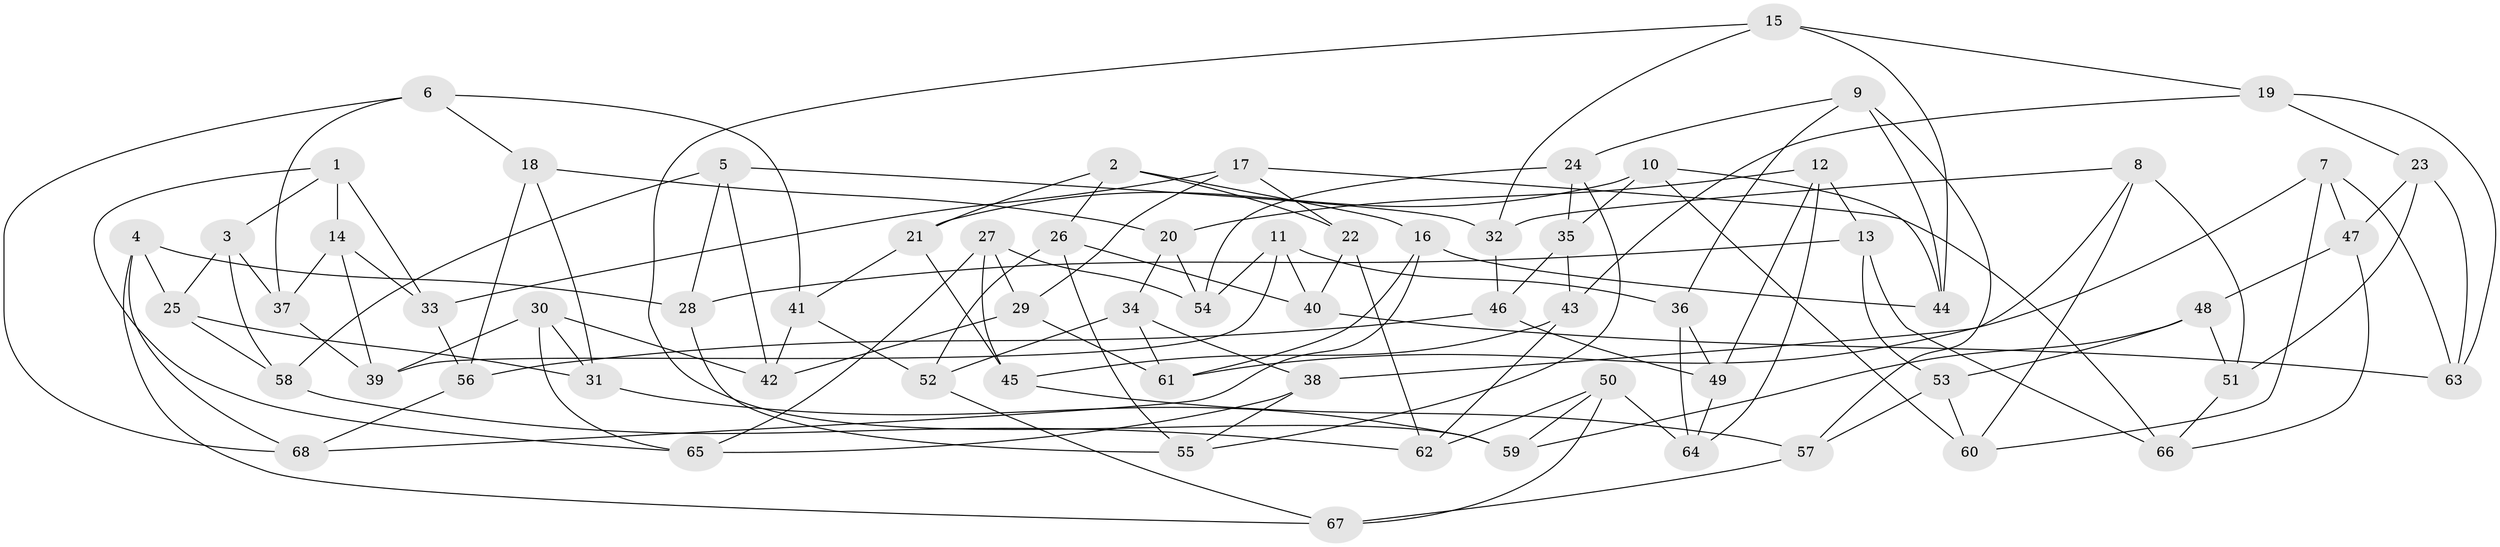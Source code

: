 // Generated by graph-tools (version 1.1) at 2025/56/03/09/25 04:56:28]
// undirected, 68 vertices, 136 edges
graph export_dot {
graph [start="1"]
  node [color=gray90,style=filled];
  1;
  2;
  3;
  4;
  5;
  6;
  7;
  8;
  9;
  10;
  11;
  12;
  13;
  14;
  15;
  16;
  17;
  18;
  19;
  20;
  21;
  22;
  23;
  24;
  25;
  26;
  27;
  28;
  29;
  30;
  31;
  32;
  33;
  34;
  35;
  36;
  37;
  38;
  39;
  40;
  41;
  42;
  43;
  44;
  45;
  46;
  47;
  48;
  49;
  50;
  51;
  52;
  53;
  54;
  55;
  56;
  57;
  58;
  59;
  60;
  61;
  62;
  63;
  64;
  65;
  66;
  67;
  68;
  1 -- 3;
  1 -- 33;
  1 -- 65;
  1 -- 14;
  2 -- 21;
  2 -- 16;
  2 -- 26;
  2 -- 22;
  3 -- 58;
  3 -- 25;
  3 -- 37;
  4 -- 67;
  4 -- 28;
  4 -- 68;
  4 -- 25;
  5 -- 28;
  5 -- 58;
  5 -- 32;
  5 -- 42;
  6 -- 37;
  6 -- 41;
  6 -- 68;
  6 -- 18;
  7 -- 63;
  7 -- 61;
  7 -- 47;
  7 -- 60;
  8 -- 60;
  8 -- 32;
  8 -- 51;
  8 -- 38;
  9 -- 44;
  9 -- 36;
  9 -- 57;
  9 -- 24;
  10 -- 44;
  10 -- 60;
  10 -- 21;
  10 -- 35;
  11 -- 40;
  11 -- 39;
  11 -- 36;
  11 -- 54;
  12 -- 20;
  12 -- 64;
  12 -- 49;
  12 -- 13;
  13 -- 28;
  13 -- 66;
  13 -- 53;
  14 -- 33;
  14 -- 37;
  14 -- 39;
  15 -- 59;
  15 -- 19;
  15 -- 32;
  15 -- 44;
  16 -- 68;
  16 -- 61;
  16 -- 44;
  17 -- 22;
  17 -- 66;
  17 -- 29;
  17 -- 33;
  18 -- 56;
  18 -- 31;
  18 -- 20;
  19 -- 43;
  19 -- 23;
  19 -- 63;
  20 -- 34;
  20 -- 54;
  21 -- 41;
  21 -- 45;
  22 -- 40;
  22 -- 62;
  23 -- 51;
  23 -- 47;
  23 -- 63;
  24 -- 35;
  24 -- 54;
  24 -- 55;
  25 -- 58;
  25 -- 31;
  26 -- 52;
  26 -- 55;
  26 -- 40;
  27 -- 65;
  27 -- 29;
  27 -- 45;
  27 -- 54;
  28 -- 55;
  29 -- 42;
  29 -- 61;
  30 -- 31;
  30 -- 42;
  30 -- 65;
  30 -- 39;
  31 -- 59;
  32 -- 46;
  33 -- 56;
  34 -- 52;
  34 -- 61;
  34 -- 38;
  35 -- 46;
  35 -- 43;
  36 -- 64;
  36 -- 49;
  37 -- 39;
  38 -- 55;
  38 -- 65;
  40 -- 63;
  41 -- 42;
  41 -- 52;
  43 -- 62;
  43 -- 45;
  45 -- 57;
  46 -- 56;
  46 -- 49;
  47 -- 66;
  47 -- 48;
  48 -- 59;
  48 -- 53;
  48 -- 51;
  49 -- 64;
  50 -- 62;
  50 -- 64;
  50 -- 67;
  50 -- 59;
  51 -- 66;
  52 -- 67;
  53 -- 60;
  53 -- 57;
  56 -- 68;
  57 -- 67;
  58 -- 62;
}
